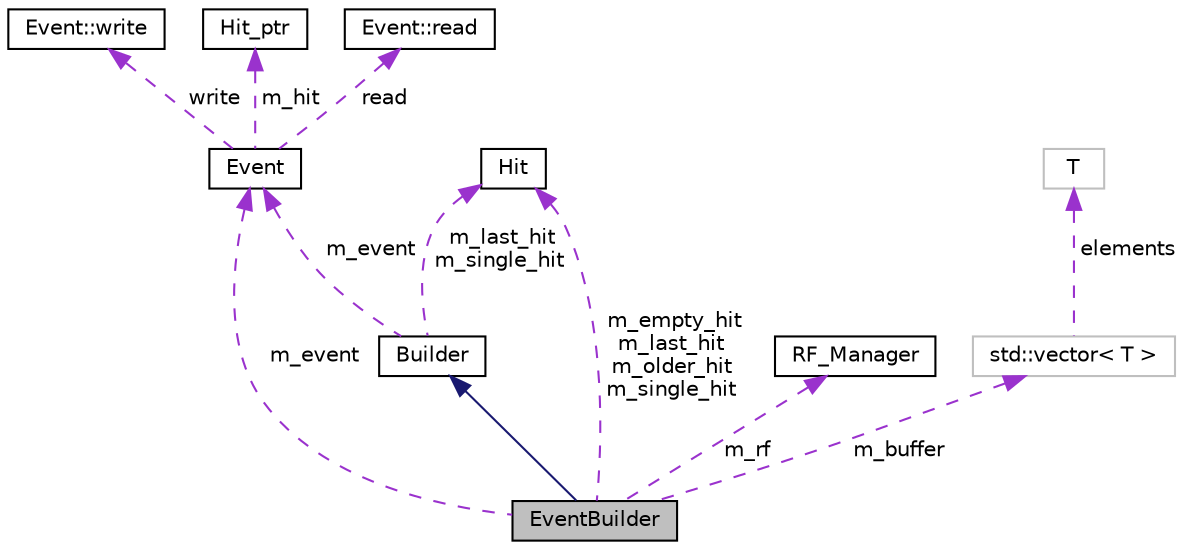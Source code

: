 digraph "EventBuilder"
{
 // LATEX_PDF_SIZE
  edge [fontname="Helvetica",fontsize="10",labelfontname="Helvetica",labelfontsize="10"];
  node [fontname="Helvetica",fontsize="10",shape=record];
  Node1 [label="EventBuilder",height=0.2,width=0.4,color="black", fillcolor="grey75", style="filled", fontcolor="black",tooltip=" "];
  Node2 -> Node1 [dir="back",color="midnightblue",fontsize="10",style="solid",fontname="Helvetica"];
  Node2 [label="Builder",height=0.2,width=0.4,color="black", fillcolor="white", style="filled",URL="$class_builder.html",tooltip="Base class of event builders (pure virtual class)"];
  Node3 -> Node2 [dir="back",color="darkorchid3",fontsize="10",style="dashed",label=" m_event" ,fontname="Helvetica"];
  Node3 [label="Event",height=0.2,width=0.4,color="black", fillcolor="white", style="filled",URL="$class_event.html",tooltip=" "];
  Node4 -> Node3 [dir="back",color="darkorchid3",fontsize="10",style="dashed",label=" write" ,fontname="Helvetica"];
  Node4 [label="Event::write",height=0.2,width=0.4,color="black", fillcolor="white", style="filled",URL="$class_event.html#struct_event_1_1write",tooltip=" "];
  Node5 -> Node3 [dir="back",color="darkorchid3",fontsize="10",style="dashed",label=" m_hit" ,fontname="Helvetica"];
  Node5 [label="Hit_ptr",height=0.2,width=0.4,color="black", fillcolor="white", style="filled",URL="$class_hit__ptr.html",tooltip=" "];
  Node6 -> Node3 [dir="back",color="darkorchid3",fontsize="10",style="dashed",label=" read" ,fontname="Helvetica"];
  Node6 [label="Event::read",height=0.2,width=0.4,color="black", fillcolor="white", style="filled",URL="$class_event.html#struct_event_1_1read",tooltip=" "];
  Node7 -> Node2 [dir="back",color="darkorchid3",fontsize="10",style="dashed",label=" m_last_hit\nm_single_hit" ,fontname="Helvetica"];
  Node7 [label="Hit",height=0.2,width=0.4,color="black", fillcolor="white", style="filled",URL="$class_hit.html",tooltip=" "];
  Node3 -> Node1 [dir="back",color="darkorchid3",fontsize="10",style="dashed",label=" m_event" ,fontname="Helvetica"];
  Node8 -> Node1 [dir="back",color="darkorchid3",fontsize="10",style="dashed",label=" m_rf" ,fontname="Helvetica"];
  Node8 [label="RF_Manager",height=0.2,width=0.4,color="black", fillcolor="white", style="filled",URL="$class_r_f___manager.html",tooltip=" "];
  Node7 -> Node1 [dir="back",color="darkorchid3",fontsize="10",style="dashed",label=" m_empty_hit\nm_last_hit\nm_older_hit\nm_single_hit" ,fontname="Helvetica"];
  Node9 -> Node1 [dir="back",color="darkorchid3",fontsize="10",style="dashed",label=" m_buffer" ,fontname="Helvetica"];
  Node9 [label="std::vector\< T \>",height=0.2,width=0.4,color="grey75", fillcolor="white", style="filled",tooltip=" "];
  Node10 -> Node9 [dir="back",color="darkorchid3",fontsize="10",style="dashed",label=" elements" ,fontname="Helvetica"];
  Node10 [label="T",height=0.2,width=0.4,color="grey75", fillcolor="white", style="filled",tooltip=" "];
}
